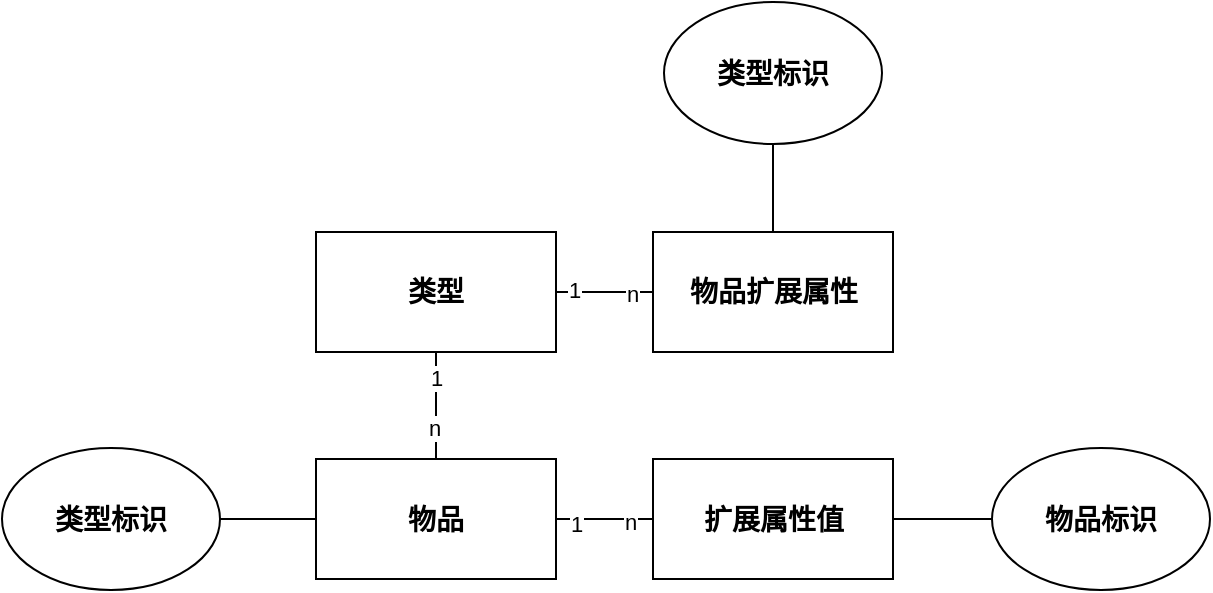 <mxfile version="23.1.1" type="github">
  <diagram id="R2lEEEUBdFMjLlhIrx00" name="Page-1">
    <mxGraphModel dx="800" dy="474" grid="0" gridSize="10" guides="1" tooltips="1" connect="1" arrows="1" fold="1" page="1" pageScale="1" pageWidth="850" pageHeight="1100" math="0" shadow="0" extFonts="Permanent Marker^https://fonts.googleapis.com/css?family=Permanent+Marker">
      <root>
        <mxCell id="0" />
        <mxCell id="1" parent="0" />
        <mxCell id="AVYWx6dRsydTbOFGkszw-3" value="" style="edgeStyle=orthogonalEdgeStyle;rounded=0;orthogonalLoop=1;jettySize=auto;html=1;endArrow=none;endFill=0;fontStyle=1;fontSize=14;" parent="1" source="AVYWx6dRsydTbOFGkszw-1" target="AVYWx6dRsydTbOFGkszw-2" edge="1">
          <mxGeometry relative="1" as="geometry" />
        </mxCell>
        <mxCell id="zZYmXjJWFtk9v0oxD4zD-30" value="1" style="edgeLabel;html=1;align=center;verticalAlign=middle;resizable=0;points=[];" vertex="1" connectable="0" parent="AVYWx6dRsydTbOFGkszw-3">
          <mxGeometry x="-0.679" relative="1" as="geometry">
            <mxPoint x="1" y="-1" as="offset" />
          </mxGeometry>
        </mxCell>
        <mxCell id="zZYmXjJWFtk9v0oxD4zD-31" value="n" style="edgeLabel;html=1;align=center;verticalAlign=middle;resizable=0;points=[];" vertex="1" connectable="0" parent="AVYWx6dRsydTbOFGkszw-3">
          <mxGeometry x="0.696" y="-2" relative="1" as="geometry">
            <mxPoint x="-3" y="-1" as="offset" />
          </mxGeometry>
        </mxCell>
        <mxCell id="AVYWx6dRsydTbOFGkszw-1" value="类型" style="rounded=0;whiteSpace=wrap;html=1;fontStyle=1;fontSize=14;" parent="1" vertex="1">
          <mxGeometry x="235" y="163" width="120" height="60" as="geometry" />
        </mxCell>
        <mxCell id="zZYmXjJWFtk9v0oxD4zD-21" value="" style="edgeStyle=orthogonalEdgeStyle;rounded=0;orthogonalLoop=1;jettySize=auto;html=1;endArrow=none;endFill=0;fontStyle=1;fontSize=14;" edge="1" parent="1" source="AVYWx6dRsydTbOFGkszw-2" target="zZYmXjJWFtk9v0oxD4zD-15">
          <mxGeometry relative="1" as="geometry" />
        </mxCell>
        <mxCell id="AVYWx6dRsydTbOFGkszw-2" value="物品扩展属性" style="rounded=0;whiteSpace=wrap;html=1;fontStyle=1;fontSize=14;" parent="1" vertex="1">
          <mxGeometry x="403.5" y="163" width="120" height="60" as="geometry" />
        </mxCell>
        <mxCell id="AVYWx6dRsydTbOFGkszw-7" value="" style="edgeStyle=orthogonalEdgeStyle;rounded=0;orthogonalLoop=1;jettySize=auto;html=1;endArrow=none;endFill=0;fontStyle=1;fontSize=14;" parent="1" source="AVYWx6dRsydTbOFGkszw-4" target="AVYWx6dRsydTbOFGkszw-6" edge="1">
          <mxGeometry relative="1" as="geometry" />
        </mxCell>
        <mxCell id="zZYmXjJWFtk9v0oxD4zD-32" value="n" style="edgeLabel;html=1;align=center;verticalAlign=middle;resizable=0;points=[];" vertex="1" connectable="0" parent="AVYWx6dRsydTbOFGkszw-7">
          <mxGeometry x="0.696" relative="1" as="geometry">
            <mxPoint x="-4" y="1" as="offset" />
          </mxGeometry>
        </mxCell>
        <mxCell id="zZYmXjJWFtk9v0oxD4zD-33" value="1" style="edgeLabel;html=1;align=center;verticalAlign=middle;resizable=0;points=[];" vertex="1" connectable="0" parent="AVYWx6dRsydTbOFGkszw-7">
          <mxGeometry x="-0.579" y="-2" relative="1" as="geometry">
            <mxPoint as="offset" />
          </mxGeometry>
        </mxCell>
        <mxCell id="zZYmXjJWFtk9v0oxD4zD-20" value="" style="edgeStyle=orthogonalEdgeStyle;rounded=0;orthogonalLoop=1;jettySize=auto;html=1;entryX=1;entryY=0.5;entryDx=0;entryDy=0;endArrow=none;endFill=0;fontStyle=1;fontSize=14;" edge="1" parent="1" source="AVYWx6dRsydTbOFGkszw-4" target="zZYmXjJWFtk9v0oxD4zD-17">
          <mxGeometry relative="1" as="geometry" />
        </mxCell>
        <mxCell id="AVYWx6dRsydTbOFGkszw-4" value="物品" style="rounded=0;whiteSpace=wrap;html=1;fontStyle=1;fontSize=14;" parent="1" vertex="1">
          <mxGeometry x="235" y="276.5" width="120" height="60" as="geometry" />
        </mxCell>
        <mxCell id="zZYmXjJWFtk9v0oxD4zD-18" value="" style="edgeStyle=orthogonalEdgeStyle;rounded=0;orthogonalLoop=1;jettySize=auto;html=1;endArrow=none;endFill=0;fontStyle=1;fontSize=14;" edge="1" parent="1" source="AVYWx6dRsydTbOFGkszw-6" target="zZYmXjJWFtk9v0oxD4zD-16">
          <mxGeometry relative="1" as="geometry" />
        </mxCell>
        <mxCell id="AVYWx6dRsydTbOFGkszw-6" value="扩展属性值" style="rounded=0;whiteSpace=wrap;html=1;fontStyle=1;fontSize=14;" parent="1" vertex="1">
          <mxGeometry x="403.5" y="276.5" width="120" height="60" as="geometry" />
        </mxCell>
        <mxCell id="zZYmXjJWFtk9v0oxD4zD-15" value="类型标识" style="ellipse;whiteSpace=wrap;html=1;fontStyle=1;fontSize=14;" vertex="1" parent="1">
          <mxGeometry x="409" y="48" width="109" height="71" as="geometry" />
        </mxCell>
        <mxCell id="zZYmXjJWFtk9v0oxD4zD-16" value="物品标识" style="ellipse;whiteSpace=wrap;html=1;fontStyle=1;fontSize=14;" vertex="1" parent="1">
          <mxGeometry x="573" y="271" width="109" height="71" as="geometry" />
        </mxCell>
        <mxCell id="zZYmXjJWFtk9v0oxD4zD-17" value="类型标识" style="ellipse;whiteSpace=wrap;html=1;fontStyle=1;fontSize=14;" vertex="1" parent="1">
          <mxGeometry x="78" y="271" width="109" height="71" as="geometry" />
        </mxCell>
        <mxCell id="zZYmXjJWFtk9v0oxD4zD-23" value="" style="edgeStyle=orthogonalEdgeStyle;rounded=0;orthogonalLoop=1;jettySize=auto;html=1;endArrow=none;endFill=0;exitX=0.5;exitY=1;exitDx=0;exitDy=0;" edge="1" parent="1" source="AVYWx6dRsydTbOFGkszw-1" target="AVYWx6dRsydTbOFGkszw-4">
          <mxGeometry relative="1" as="geometry">
            <mxPoint x="295" y="285" as="sourcePoint" />
          </mxGeometry>
        </mxCell>
        <mxCell id="zZYmXjJWFtk9v0oxD4zD-27" value="n" style="edgeLabel;html=1;align=center;verticalAlign=middle;resizable=0;points=[];" vertex="1" connectable="0" parent="zZYmXjJWFtk9v0oxD4zD-23">
          <mxGeometry x="-0.04" y="-1" relative="1" as="geometry">
            <mxPoint y="12" as="offset" />
          </mxGeometry>
        </mxCell>
        <mxCell id="zZYmXjJWFtk9v0oxD4zD-28" value="1" style="edgeLabel;html=1;align=center;verticalAlign=middle;resizable=0;points=[];" vertex="1" connectable="0" parent="zZYmXjJWFtk9v0oxD4zD-23">
          <mxGeometry x="-0.801" y="1" relative="1" as="geometry">
            <mxPoint x="-1" y="7" as="offset" />
          </mxGeometry>
        </mxCell>
      </root>
    </mxGraphModel>
  </diagram>
</mxfile>
